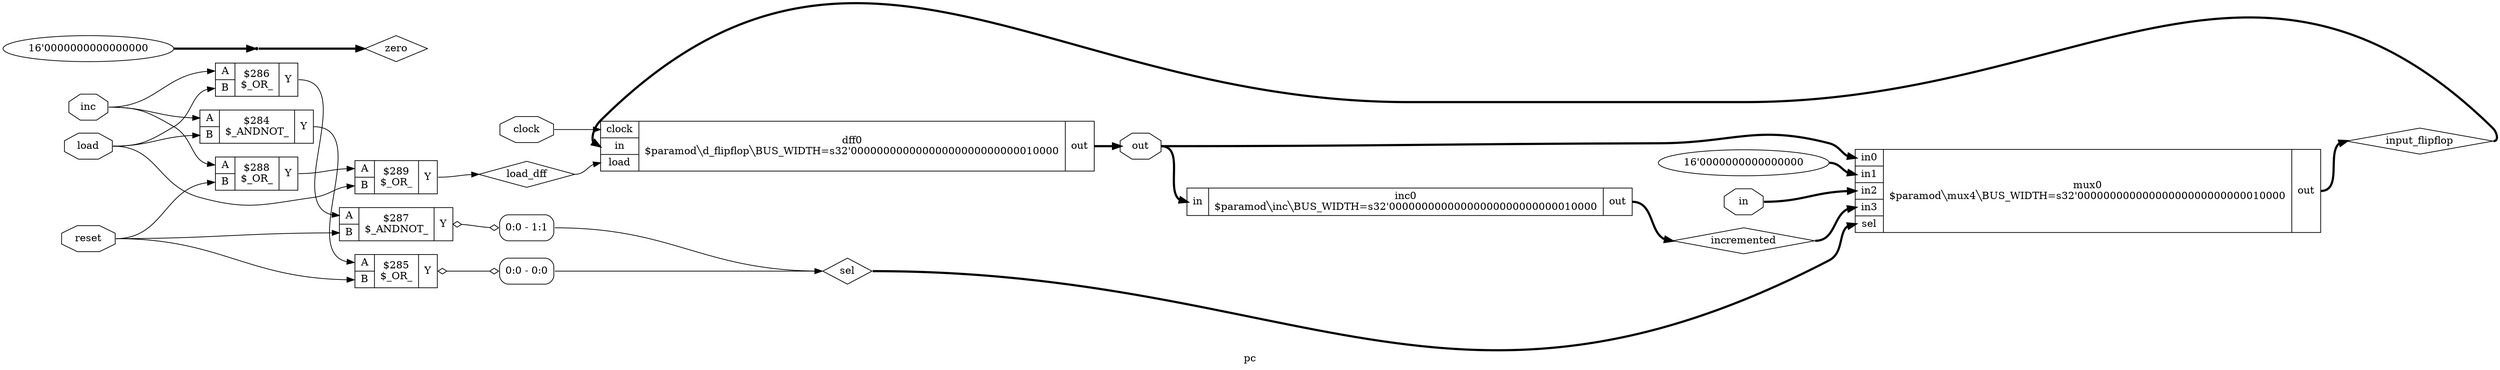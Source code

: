 digraph "pc" {
label="pc";
rankdir="LR";
remincross=true;
n4 [ shape=octagon, label="clock", color="black", fontcolor="black"];
n5 [ shape=octagon, label="in", color="black", fontcolor="black"];
n6 [ shape=octagon, label="inc", color="black", fontcolor="black"];
n7 [ shape=diamond, label="incremented", color="black", fontcolor="black"];
n8 [ shape=diamond, label="input_flipflop", color="black", fontcolor="black"];
n9 [ shape=octagon, label="load", color="black", fontcolor="black"];
n10 [ shape=diamond, label="load_dff", color="black", fontcolor="black"];
n11 [ shape=octagon, label="out", color="black", fontcolor="black"];
n12 [ shape=octagon, label="reset", color="black", fontcolor="black"];
n13 [ shape=diamond, label="sel", color="black", fontcolor="black"];
n14 [ shape=diamond, label="zero", color="black", fontcolor="black"];
c18 [ shape=record, label="{{<p15> A|<p16> B}|$284\n$_ANDNOT_|{<p17> Y}}",  ];
c19 [ shape=record, label="{{<p15> A|<p16> B}|$285\n$_OR_|{<p17> Y}}",  ];
x0 [ shape=record, style=rounded, label="<s0> 0:0 - 0:0 ", color="black", fontcolor="black" ];
c19:p17:e -> x0:w [arrowhead=odiamond, arrowtail=odiamond, dir=both, color="black", fontcolor="black", label=""];
c20 [ shape=record, label="{{<p15> A|<p16> B}|$286\n$_OR_|{<p17> Y}}",  ];
c21 [ shape=record, label="{{<p15> A|<p16> B}|$287\n$_ANDNOT_|{<p17> Y}}",  ];
x1 [ shape=record, style=rounded, label="<s0> 0:0 - 1:1 ", color="black", fontcolor="black" ];
c21:p17:e -> x1:w [arrowhead=odiamond, arrowtail=odiamond, dir=both, color="black", fontcolor="black", label=""];
c22 [ shape=record, label="{{<p15> A|<p16> B}|$288\n$_OR_|{<p17> Y}}",  ];
c23 [ shape=record, label="{{<p15> A|<p16> B}|$289\n$_OR_|{<p17> Y}}",  ];
c24 [ shape=record, label="{{<p4> clock|<p5> in|<p9> load}|dff0\n$paramod&#9586;d_flipflop&#9586;BUS_WIDTH=s32'00000000000000000000000000010000|{<p11> out}}",  ];
c25 [ shape=record, label="{{<p5> in}|inc0\n$paramod&#9586;inc&#9586;BUS_WIDTH=s32'00000000000000000000000000010000|{<p11> out}}",  ];
v2 [ label="16'0000000000000000" ];
c30 [ shape=record, label="{{<p26> in0|<p27> in1|<p28> in2|<p29> in3|<p13> sel}|mux0\n$paramod&#9586;mux4&#9586;BUS_WIDTH=s32'00000000000000000000000000010000|{<p11> out}}",  ];
v3 [ label="16'0000000000000000" ];
x4 [shape=point, ];
c22:p17:e -> c23:p15:w [color="black", fontcolor="black", label=""];
c23:p17:e -> n10:w [color="black", fontcolor="black", label=""];
n10:e -> c24:p9:w [color="black", fontcolor="black", label=""];
c24:p11:e -> n11:w [color="black", fontcolor="black", style="setlinewidth(3)", label=""];
n11:e -> c25:p5:w [color="black", fontcolor="black", style="setlinewidth(3)", label=""];
n11:e -> c30:p26:w [color="black", fontcolor="black", style="setlinewidth(3)", label=""];
n12:e -> c19:p16:w [color="black", fontcolor="black", label=""];
n12:e -> c21:p16:w [color="black", fontcolor="black", label=""];
n12:e -> c22:p16:w [color="black", fontcolor="black", label=""];
x0:s0:e -> n13:w [color="black", fontcolor="black", label=""];
x1:s0:e -> n13:w [color="black", fontcolor="black", label=""];
n13:e -> c30:p13:w [color="black", fontcolor="black", style="setlinewidth(3)", label=""];
x4:e -> n14:w [color="black", fontcolor="black", style="setlinewidth(3)", label=""];
c18:p17:e -> c19:p15:w [color="black", fontcolor="black", label=""];
c20:p17:e -> c21:p15:w [color="black", fontcolor="black", label=""];
n4:e -> c24:p4:w [color="black", fontcolor="black", label=""];
n5:e -> c30:p28:w [color="black", fontcolor="black", style="setlinewidth(3)", label=""];
n6:e -> c18:p15:w [color="black", fontcolor="black", label=""];
n6:e -> c20:p15:w [color="black", fontcolor="black", label=""];
n6:e -> c22:p15:w [color="black", fontcolor="black", label=""];
c25:p11:e -> n7:w [color="black", fontcolor="black", style="setlinewidth(3)", label=""];
n7:e -> c30:p29:w [color="black", fontcolor="black", style="setlinewidth(3)", label=""];
c30:p11:e -> n8:w [color="black", fontcolor="black", style="setlinewidth(3)", label=""];
n8:e -> c24:p5:w [color="black", fontcolor="black", style="setlinewidth(3)", label=""];
n9:e -> c18:p16:w [color="black", fontcolor="black", label=""];
n9:e -> c20:p16:w [color="black", fontcolor="black", label=""];
n9:e -> c23:p16:w [color="black", fontcolor="black", label=""];
v2:e -> c30:p27:w [color="black", fontcolor="black", style="setlinewidth(3)", label=""];
v3:e -> x4:w [color="black", fontcolor="black", style="setlinewidth(3)", label=""];
}
